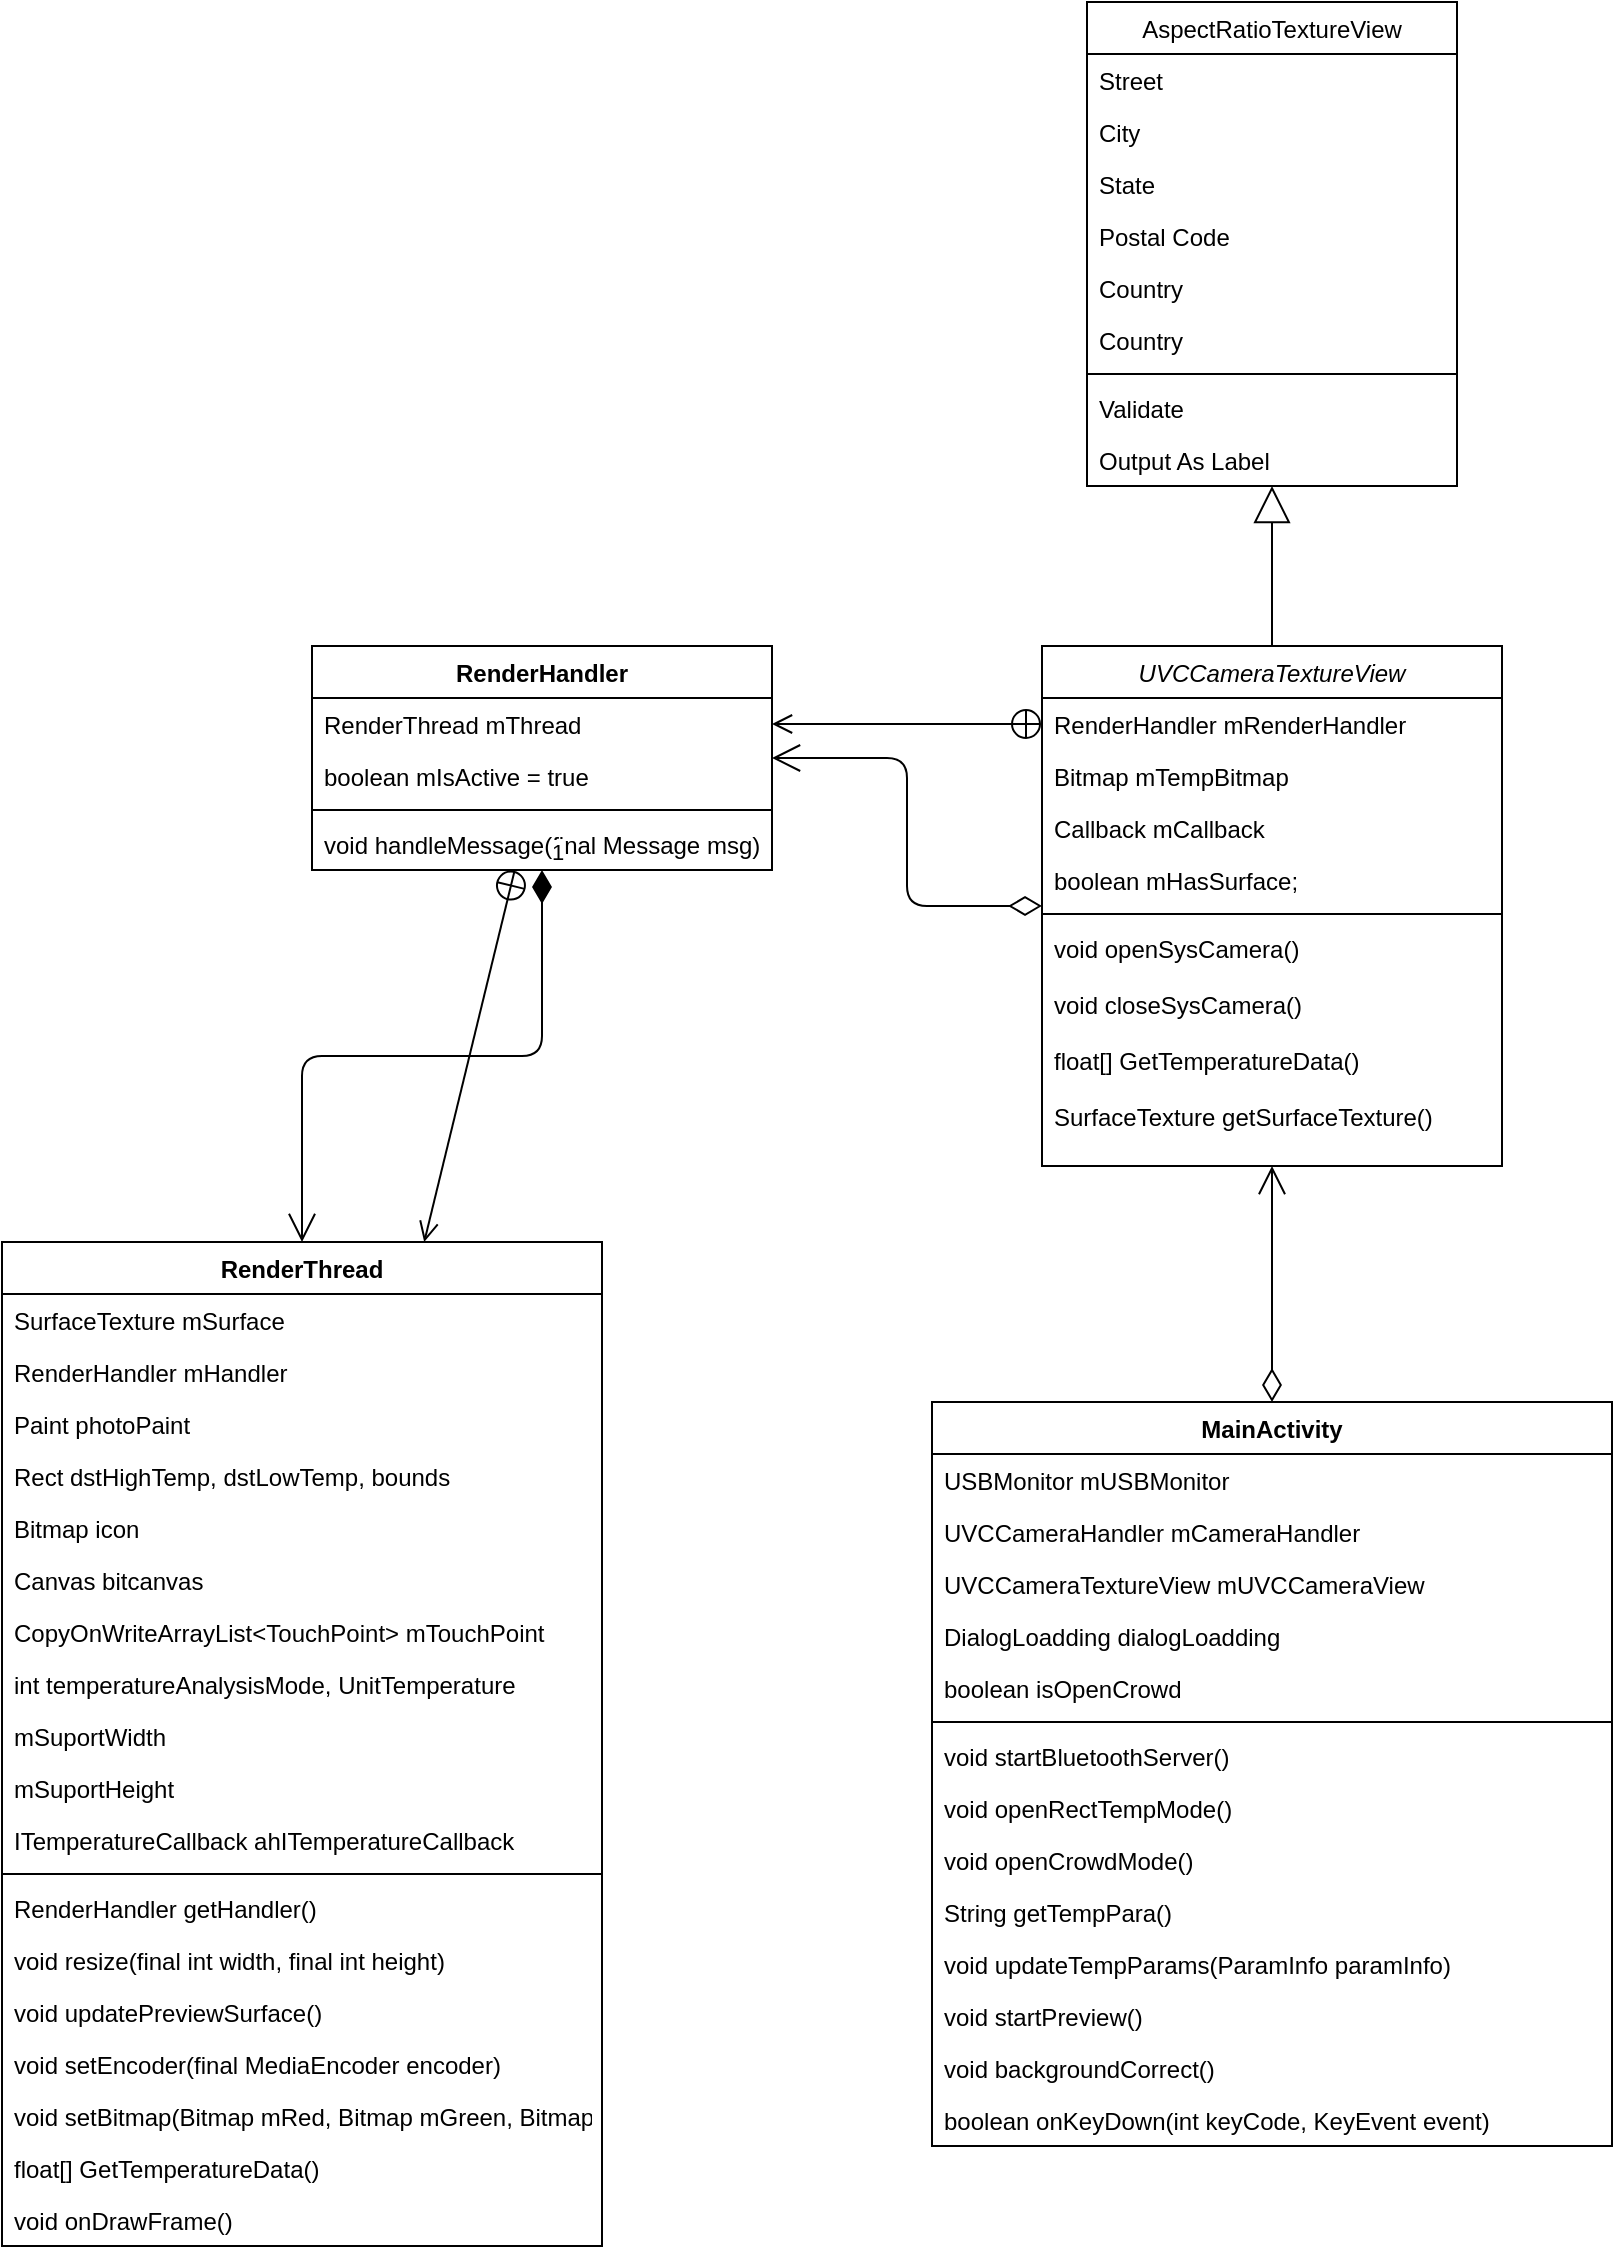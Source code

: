 <mxfile version="13.10.4" type="github">
  <diagram id="C5RBs43oDa-KdzZeNtuy" name="Page-1">
    <mxGraphModel dx="1865" dy="1744" grid="1" gridSize="10" guides="1" tooltips="1" connect="1" arrows="1" fold="1" page="1" pageScale="1" pageWidth="827" pageHeight="1169" math="0" shadow="0">
      <root>
        <mxCell id="WIyWlLk6GJQsqaUBKTNV-0" />
        <mxCell id="WIyWlLk6GJQsqaUBKTNV-1" parent="WIyWlLk6GJQsqaUBKTNV-0" />
        <object label="UVCCameraTextureView" id="zkfFHV4jXpPFQw0GAbJ--0">
          <mxCell style="swimlane;fontStyle=2;align=center;verticalAlign=top;childLayout=stackLayout;horizontal=1;startSize=26;horizontalStack=0;resizeParent=1;resizeLast=0;collapsible=1;marginBottom=0;rounded=0;shadow=0;strokeWidth=1;" parent="WIyWlLk6GJQsqaUBKTNV-1" vertex="1">
            <mxGeometry x="265" y="-18" width="230" height="260" as="geometry">
              <mxRectangle x="220" y="120" width="160" height="26" as="alternateBounds" />
            </mxGeometry>
          </mxCell>
        </object>
        <mxCell id="zkfFHV4jXpPFQw0GAbJ--1" value="RenderHandler mRenderHandler " style="text;align=left;verticalAlign=top;spacingLeft=4;spacingRight=4;overflow=hidden;rotatable=0;points=[[0,0.5],[1,0.5]];portConstraint=eastwest;" parent="zkfFHV4jXpPFQw0GAbJ--0" vertex="1">
          <mxGeometry y="26" width="230" height="26" as="geometry" />
        </mxCell>
        <mxCell id="zkfFHV4jXpPFQw0GAbJ--2" value="Bitmap mTempBitmap" style="text;align=left;verticalAlign=top;spacingLeft=4;spacingRight=4;overflow=hidden;rotatable=0;points=[[0,0.5],[1,0.5]];portConstraint=eastwest;rounded=0;shadow=0;html=0;" parent="zkfFHV4jXpPFQw0GAbJ--0" vertex="1">
          <mxGeometry y="52" width="230" height="26" as="geometry" />
        </mxCell>
        <mxCell id="dIjGZ2jpN6Kq4nbx28vM-1" value="Callback mCallback" style="text;align=left;verticalAlign=top;spacingLeft=4;spacingRight=4;overflow=hidden;rotatable=0;points=[[0,0.5],[1,0.5]];portConstraint=eastwest;rounded=0;shadow=0;html=0;" parent="zkfFHV4jXpPFQw0GAbJ--0" vertex="1">
          <mxGeometry y="78" width="230" height="26" as="geometry" />
        </mxCell>
        <mxCell id="dIjGZ2jpN6Kq4nbx28vM-2" value="boolean mHasSurface;" style="text;align=left;verticalAlign=top;spacingLeft=4;spacingRight=4;overflow=hidden;rotatable=0;points=[[0,0.5],[1,0.5]];portConstraint=eastwest;rounded=0;shadow=0;html=0;" parent="zkfFHV4jXpPFQw0GAbJ--0" vertex="1">
          <mxGeometry y="104" width="230" height="26" as="geometry" />
        </mxCell>
        <mxCell id="zkfFHV4jXpPFQw0GAbJ--4" value="" style="line;html=1;strokeWidth=1;align=left;verticalAlign=middle;spacingTop=-1;spacingLeft=3;spacingRight=3;rotatable=0;labelPosition=right;points=[];portConstraint=eastwest;" parent="zkfFHV4jXpPFQw0GAbJ--0" vertex="1">
          <mxGeometry y="130" width="230" height="8" as="geometry" />
        </mxCell>
        <mxCell id="zkfFHV4jXpPFQw0GAbJ--5" value="void openSysCamera()" style="text;align=left;verticalAlign=top;spacingLeft=4;spacingRight=4;overflow=hidden;rotatable=0;points=[[0,0.5],[1,0.5]];portConstraint=eastwest;" parent="zkfFHV4jXpPFQw0GAbJ--0" vertex="1">
          <mxGeometry y="138" width="230" height="28" as="geometry" />
        </mxCell>
        <mxCell id="dIjGZ2jpN6Kq4nbx28vM-3" value="void closeSysCamera()" style="text;align=left;verticalAlign=top;spacingLeft=4;spacingRight=4;overflow=hidden;rotatable=0;points=[[0,0.5],[1,0.5]];portConstraint=eastwest;" parent="zkfFHV4jXpPFQw0GAbJ--0" vertex="1">
          <mxGeometry y="166" width="230" height="28" as="geometry" />
        </mxCell>
        <mxCell id="dIjGZ2jpN6Kq4nbx28vM-57" value="float[] GetTemperatureData()" style="text;align=left;verticalAlign=top;spacingLeft=4;spacingRight=4;overflow=hidden;rotatable=0;points=[[0,0.5],[1,0.5]];portConstraint=eastwest;" parent="zkfFHV4jXpPFQw0GAbJ--0" vertex="1">
          <mxGeometry y="194" width="230" height="28" as="geometry" />
        </mxCell>
        <mxCell id="dIjGZ2jpN6Kq4nbx28vM-58" value="SurfaceTexture getSurfaceTexture()" style="text;align=left;verticalAlign=top;spacingLeft=4;spacingRight=4;overflow=hidden;rotatable=0;points=[[0,0.5],[1,0.5]];portConstraint=eastwest;" parent="zkfFHV4jXpPFQw0GAbJ--0" vertex="1">
          <mxGeometry y="222" width="230" height="28" as="geometry" />
        </mxCell>
        <mxCell id="zkfFHV4jXpPFQw0GAbJ--17" value="AspectRatioTextureView" style="swimlane;fontStyle=0;align=center;verticalAlign=top;childLayout=stackLayout;horizontal=1;startSize=26;horizontalStack=0;resizeParent=1;resizeLast=0;collapsible=1;marginBottom=0;rounded=0;shadow=0;strokeWidth=1;" parent="WIyWlLk6GJQsqaUBKTNV-1" vertex="1">
          <mxGeometry x="287.5" y="-340" width="185" height="242" as="geometry">
            <mxRectangle x="550" y="140" width="160" height="26" as="alternateBounds" />
          </mxGeometry>
        </mxCell>
        <mxCell id="zkfFHV4jXpPFQw0GAbJ--18" value="Street" style="text;align=left;verticalAlign=top;spacingLeft=4;spacingRight=4;overflow=hidden;rotatable=0;points=[[0,0.5],[1,0.5]];portConstraint=eastwest;" parent="zkfFHV4jXpPFQw0GAbJ--17" vertex="1">
          <mxGeometry y="26" width="185" height="26" as="geometry" />
        </mxCell>
        <mxCell id="zkfFHV4jXpPFQw0GAbJ--19" value="City" style="text;align=left;verticalAlign=top;spacingLeft=4;spacingRight=4;overflow=hidden;rotatable=0;points=[[0,0.5],[1,0.5]];portConstraint=eastwest;rounded=0;shadow=0;html=0;" parent="zkfFHV4jXpPFQw0GAbJ--17" vertex="1">
          <mxGeometry y="52" width="185" height="26" as="geometry" />
        </mxCell>
        <mxCell id="zkfFHV4jXpPFQw0GAbJ--20" value="State" style="text;align=left;verticalAlign=top;spacingLeft=4;spacingRight=4;overflow=hidden;rotatable=0;points=[[0,0.5],[1,0.5]];portConstraint=eastwest;rounded=0;shadow=0;html=0;" parent="zkfFHV4jXpPFQw0GAbJ--17" vertex="1">
          <mxGeometry y="78" width="185" height="26" as="geometry" />
        </mxCell>
        <mxCell id="zkfFHV4jXpPFQw0GAbJ--21" value="Postal Code" style="text;align=left;verticalAlign=top;spacingLeft=4;spacingRight=4;overflow=hidden;rotatable=0;points=[[0,0.5],[1,0.5]];portConstraint=eastwest;rounded=0;shadow=0;html=0;" parent="zkfFHV4jXpPFQw0GAbJ--17" vertex="1">
          <mxGeometry y="104" width="185" height="26" as="geometry" />
        </mxCell>
        <mxCell id="zkfFHV4jXpPFQw0GAbJ--22" value="Country" style="text;align=left;verticalAlign=top;spacingLeft=4;spacingRight=4;overflow=hidden;rotatable=0;points=[[0,0.5],[1,0.5]];portConstraint=eastwest;rounded=0;shadow=0;html=0;" parent="zkfFHV4jXpPFQw0GAbJ--17" vertex="1">
          <mxGeometry y="130" width="185" height="26" as="geometry" />
        </mxCell>
        <mxCell id="dIjGZ2jpN6Kq4nbx28vM-0" value="Country" style="text;align=left;verticalAlign=top;spacingLeft=4;spacingRight=4;overflow=hidden;rotatable=0;points=[[0,0.5],[1,0.5]];portConstraint=eastwest;rounded=0;shadow=0;html=0;" parent="zkfFHV4jXpPFQw0GAbJ--17" vertex="1">
          <mxGeometry y="156" width="185" height="26" as="geometry" />
        </mxCell>
        <mxCell id="zkfFHV4jXpPFQw0GAbJ--23" value="" style="line;html=1;strokeWidth=1;align=left;verticalAlign=middle;spacingTop=-1;spacingLeft=3;spacingRight=3;rotatable=0;labelPosition=right;points=[];portConstraint=eastwest;" parent="zkfFHV4jXpPFQw0GAbJ--17" vertex="1">
          <mxGeometry y="182" width="185" height="8" as="geometry" />
        </mxCell>
        <mxCell id="zkfFHV4jXpPFQw0GAbJ--24" value="Validate" style="text;align=left;verticalAlign=top;spacingLeft=4;spacingRight=4;overflow=hidden;rotatable=0;points=[[0,0.5],[1,0.5]];portConstraint=eastwest;" parent="zkfFHV4jXpPFQw0GAbJ--17" vertex="1">
          <mxGeometry y="190" width="185" height="26" as="geometry" />
        </mxCell>
        <mxCell id="zkfFHV4jXpPFQw0GAbJ--25" value="Output As Label" style="text;align=left;verticalAlign=top;spacingLeft=4;spacingRight=4;overflow=hidden;rotatable=0;points=[[0,0.5],[1,0.5]];portConstraint=eastwest;" parent="zkfFHV4jXpPFQw0GAbJ--17" vertex="1">
          <mxGeometry y="216" width="185" height="26" as="geometry" />
        </mxCell>
        <mxCell id="dIjGZ2jpN6Kq4nbx28vM-8" value="" style="endArrow=block;endSize=16;endFill=0;html=1;exitX=0.5;exitY=0;exitDx=0;exitDy=0;" parent="WIyWlLk6GJQsqaUBKTNV-1" source="zkfFHV4jXpPFQw0GAbJ--0" target="zkfFHV4jXpPFQw0GAbJ--25" edge="1">
          <mxGeometry width="160" relative="1" as="geometry">
            <mxPoint x="232.5" y="-60" as="sourcePoint" />
            <mxPoint x="398.5" y="-105" as="targetPoint" />
          </mxGeometry>
        </mxCell>
        <mxCell id="dIjGZ2jpN6Kq4nbx28vM-59" value="RenderHandler" style="swimlane;fontStyle=1;align=center;verticalAlign=top;childLayout=stackLayout;horizontal=1;startSize=26;horizontalStack=0;resizeParent=1;resizeParentMax=0;resizeLast=0;collapsible=1;marginBottom=0;rounded=0;sketch=0;" parent="WIyWlLk6GJQsqaUBKTNV-1" vertex="1">
          <mxGeometry x="-100" y="-18" width="230" height="112" as="geometry" />
        </mxCell>
        <mxCell id="dIjGZ2jpN6Kq4nbx28vM-60" value="RenderThread mThread" style="text;strokeColor=none;fillColor=none;align=left;verticalAlign=top;spacingLeft=4;spacingRight=4;overflow=hidden;rotatable=0;points=[[0,0.5],[1,0.5]];portConstraint=eastwest;" parent="dIjGZ2jpN6Kq4nbx28vM-59" vertex="1">
          <mxGeometry y="26" width="230" height="26" as="geometry" />
        </mxCell>
        <mxCell id="dIjGZ2jpN6Kq4nbx28vM-63" value="boolean mIsActive = true" style="text;strokeColor=none;fillColor=none;align=left;verticalAlign=top;spacingLeft=4;spacingRight=4;overflow=hidden;rotatable=0;points=[[0,0.5],[1,0.5]];portConstraint=eastwest;" parent="dIjGZ2jpN6Kq4nbx28vM-59" vertex="1">
          <mxGeometry y="52" width="230" height="26" as="geometry" />
        </mxCell>
        <mxCell id="dIjGZ2jpN6Kq4nbx28vM-61" value="" style="line;strokeWidth=1;fillColor=none;align=left;verticalAlign=middle;spacingTop=-1;spacingLeft=3;spacingRight=3;rotatable=0;labelPosition=right;points=[];portConstraint=eastwest;" parent="dIjGZ2jpN6Kq4nbx28vM-59" vertex="1">
          <mxGeometry y="78" width="230" height="8" as="geometry" />
        </mxCell>
        <mxCell id="dIjGZ2jpN6Kq4nbx28vM-62" value="void handleMessage(final Message msg)" style="text;strokeColor=none;fillColor=none;align=left;verticalAlign=top;spacingLeft=4;spacingRight=4;overflow=hidden;rotatable=0;points=[[0,0.5],[1,0.5]];portConstraint=eastwest;" parent="dIjGZ2jpN6Kq4nbx28vM-59" vertex="1">
          <mxGeometry y="86" width="230" height="26" as="geometry" />
        </mxCell>
        <mxCell id="dIjGZ2jpN6Kq4nbx28vM-66" value="RenderThread" style="swimlane;fontStyle=1;align=center;verticalAlign=top;childLayout=stackLayout;horizontal=1;startSize=26;horizontalStack=0;resizeParent=1;resizeParentMax=0;resizeLast=0;collapsible=1;marginBottom=0;rounded=0;sketch=0;" parent="WIyWlLk6GJQsqaUBKTNV-1" vertex="1">
          <mxGeometry x="-255" y="280" width="300" height="502" as="geometry" />
        </mxCell>
        <mxCell id="dIjGZ2jpN6Kq4nbx28vM-67" value="SurfaceTexture mSurface" style="text;strokeColor=none;fillColor=none;align=left;verticalAlign=top;spacingLeft=4;spacingRight=4;overflow=hidden;rotatable=0;points=[[0,0.5],[1,0.5]];portConstraint=eastwest;" parent="dIjGZ2jpN6Kq4nbx28vM-66" vertex="1">
          <mxGeometry y="26" width="300" height="26" as="geometry" />
        </mxCell>
        <mxCell id="dIjGZ2jpN6Kq4nbx28vM-70" value="RenderHandler mHandler" style="text;strokeColor=none;fillColor=none;align=left;verticalAlign=top;spacingLeft=4;spacingRight=4;overflow=hidden;rotatable=0;points=[[0,0.5],[1,0.5]];portConstraint=eastwest;" parent="dIjGZ2jpN6Kq4nbx28vM-66" vertex="1">
          <mxGeometry y="52" width="300" height="26" as="geometry" />
        </mxCell>
        <mxCell id="dIjGZ2jpN6Kq4nbx28vM-75" value="Paint photoPaint" style="text;strokeColor=none;fillColor=none;align=left;verticalAlign=top;spacingLeft=4;spacingRight=4;overflow=hidden;rotatable=0;points=[[0,0.5],[1,0.5]];portConstraint=eastwest;" parent="dIjGZ2jpN6Kq4nbx28vM-66" vertex="1">
          <mxGeometry y="78" width="300" height="26" as="geometry" />
        </mxCell>
        <mxCell id="dIjGZ2jpN6Kq4nbx28vM-76" value="Rect dstHighTemp, dstLowTemp, bounds" style="text;strokeColor=none;fillColor=none;align=left;verticalAlign=top;spacingLeft=4;spacingRight=4;overflow=hidden;rotatable=0;points=[[0,0.5],[1,0.5]];portConstraint=eastwest;" parent="dIjGZ2jpN6Kq4nbx28vM-66" vertex="1">
          <mxGeometry y="104" width="300" height="26" as="geometry" />
        </mxCell>
        <mxCell id="dIjGZ2jpN6Kq4nbx28vM-77" value="Bitmap icon" style="text;strokeColor=none;fillColor=none;align=left;verticalAlign=top;spacingLeft=4;spacingRight=4;overflow=hidden;rotatable=0;points=[[0,0.5],[1,0.5]];portConstraint=eastwest;" parent="dIjGZ2jpN6Kq4nbx28vM-66" vertex="1">
          <mxGeometry y="130" width="300" height="26" as="geometry" />
        </mxCell>
        <mxCell id="dIjGZ2jpN6Kq4nbx28vM-78" value="Canvas bitcanvas" style="text;strokeColor=none;fillColor=none;align=left;verticalAlign=top;spacingLeft=4;spacingRight=4;overflow=hidden;rotatable=0;points=[[0,0.5],[1,0.5]];portConstraint=eastwest;" parent="dIjGZ2jpN6Kq4nbx28vM-66" vertex="1">
          <mxGeometry y="156" width="300" height="26" as="geometry" />
        </mxCell>
        <mxCell id="dIjGZ2jpN6Kq4nbx28vM-79" value="CopyOnWriteArrayList&lt;TouchPoint&gt; mTouchPoint" style="text;strokeColor=none;fillColor=none;align=left;verticalAlign=top;spacingLeft=4;spacingRight=4;overflow=hidden;rotatable=0;points=[[0,0.5],[1,0.5]];portConstraint=eastwest;" parent="dIjGZ2jpN6Kq4nbx28vM-66" vertex="1">
          <mxGeometry y="182" width="300" height="26" as="geometry" />
        </mxCell>
        <mxCell id="dIjGZ2jpN6Kq4nbx28vM-80" value="int temperatureAnalysisMode, UnitTemperature" style="text;strokeColor=none;fillColor=none;align=left;verticalAlign=top;spacingLeft=4;spacingRight=4;overflow=hidden;rotatable=0;points=[[0,0.5],[1,0.5]];portConstraint=eastwest;" parent="dIjGZ2jpN6Kq4nbx28vM-66" vertex="1">
          <mxGeometry y="208" width="300" height="26" as="geometry" />
        </mxCell>
        <mxCell id="dIjGZ2jpN6Kq4nbx28vM-83" value="mSuportWidth" style="text;strokeColor=none;fillColor=none;align=left;verticalAlign=top;spacingLeft=4;spacingRight=4;overflow=hidden;rotatable=0;points=[[0,0.5],[1,0.5]];portConstraint=eastwest;" parent="dIjGZ2jpN6Kq4nbx28vM-66" vertex="1">
          <mxGeometry y="234" width="300" height="26" as="geometry" />
        </mxCell>
        <mxCell id="dIjGZ2jpN6Kq4nbx28vM-84" value="mSuportHeight" style="text;strokeColor=none;fillColor=none;align=left;verticalAlign=top;spacingLeft=4;spacingRight=4;overflow=hidden;rotatable=0;points=[[0,0.5],[1,0.5]];portConstraint=eastwest;" parent="dIjGZ2jpN6Kq4nbx28vM-66" vertex="1">
          <mxGeometry y="260" width="300" height="26" as="geometry" />
        </mxCell>
        <mxCell id="dIjGZ2jpN6Kq4nbx28vM-85" value="ITemperatureCallback ahITemperatureCallback" style="text;strokeColor=none;fillColor=none;align=left;verticalAlign=top;spacingLeft=4;spacingRight=4;overflow=hidden;rotatable=0;points=[[0,0.5],[1,0.5]];portConstraint=eastwest;" parent="dIjGZ2jpN6Kq4nbx28vM-66" vertex="1">
          <mxGeometry y="286" width="300" height="26" as="geometry" />
        </mxCell>
        <mxCell id="dIjGZ2jpN6Kq4nbx28vM-68" value="" style="line;strokeWidth=1;fillColor=none;align=left;verticalAlign=middle;spacingTop=-1;spacingLeft=3;spacingRight=3;rotatable=0;labelPosition=right;points=[];portConstraint=eastwest;" parent="dIjGZ2jpN6Kq4nbx28vM-66" vertex="1">
          <mxGeometry y="312" width="300" height="8" as="geometry" />
        </mxCell>
        <mxCell id="dIjGZ2jpN6Kq4nbx28vM-69" value="RenderHandler getHandler()" style="text;strokeColor=none;fillColor=none;align=left;verticalAlign=top;spacingLeft=4;spacingRight=4;overflow=hidden;rotatable=0;points=[[0,0.5],[1,0.5]];portConstraint=eastwest;" parent="dIjGZ2jpN6Kq4nbx28vM-66" vertex="1">
          <mxGeometry y="320" width="300" height="26" as="geometry" />
        </mxCell>
        <mxCell id="dIjGZ2jpN6Kq4nbx28vM-72" value="void resize(final int width, final int height)" style="text;strokeColor=none;fillColor=none;align=left;verticalAlign=top;spacingLeft=4;spacingRight=4;overflow=hidden;rotatable=0;points=[[0,0.5],[1,0.5]];portConstraint=eastwest;" parent="dIjGZ2jpN6Kq4nbx28vM-66" vertex="1">
          <mxGeometry y="346" width="300" height="26" as="geometry" />
        </mxCell>
        <mxCell id="dIjGZ2jpN6Kq4nbx28vM-73" value="void updatePreviewSurface()" style="text;strokeColor=none;fillColor=none;align=left;verticalAlign=top;spacingLeft=4;spacingRight=4;overflow=hidden;rotatable=0;points=[[0,0.5],[1,0.5]];portConstraint=eastwest;" parent="dIjGZ2jpN6Kq4nbx28vM-66" vertex="1">
          <mxGeometry y="372" width="300" height="26" as="geometry" />
        </mxCell>
        <mxCell id="dIjGZ2jpN6Kq4nbx28vM-74" value="void setEncoder(final MediaEncoder encoder)" style="text;strokeColor=none;fillColor=none;align=left;verticalAlign=top;spacingLeft=4;spacingRight=4;overflow=hidden;rotatable=0;points=[[0,0.5],[1,0.5]];portConstraint=eastwest;" parent="dIjGZ2jpN6Kq4nbx28vM-66" vertex="1">
          <mxGeometry y="398" width="300" height="26" as="geometry" />
        </mxCell>
        <mxCell id="dIjGZ2jpN6Kq4nbx28vM-81" value="void setBitmap(Bitmap mRed, Bitmap mGreen, Bitmap mBlue, Bitmap mYellow, Bitmap mLogo,Bitmap mCursorWhiteCenter)" style="text;strokeColor=none;fillColor=none;align=left;verticalAlign=top;spacingLeft=4;spacingRight=4;overflow=hidden;rotatable=0;points=[[0,0.5],[1,0.5]];portConstraint=eastwest;" parent="dIjGZ2jpN6Kq4nbx28vM-66" vertex="1">
          <mxGeometry y="424" width="300" height="26" as="geometry" />
        </mxCell>
        <mxCell id="dIjGZ2jpN6Kq4nbx28vM-82" value="float[] GetTemperatureData()" style="text;strokeColor=none;fillColor=none;align=left;verticalAlign=top;spacingLeft=4;spacingRight=4;overflow=hidden;rotatable=0;points=[[0,0.5],[1,0.5]];portConstraint=eastwest;" parent="dIjGZ2jpN6Kq4nbx28vM-66" vertex="1">
          <mxGeometry y="450" width="300" height="26" as="geometry" />
        </mxCell>
        <mxCell id="dIjGZ2jpN6Kq4nbx28vM-86" value="void onDrawFrame()" style="text;strokeColor=none;fillColor=none;align=left;verticalAlign=top;spacingLeft=4;spacingRight=4;overflow=hidden;rotatable=0;points=[[0,0.5],[1,0.5]];portConstraint=eastwest;" parent="dIjGZ2jpN6Kq4nbx28vM-66" vertex="1">
          <mxGeometry y="476" width="300" height="26" as="geometry" />
        </mxCell>
        <mxCell id="dIjGZ2jpN6Kq4nbx28vM-87" value="" style="endArrow=open;startArrow=circlePlus;endFill=0;startFill=0;endSize=8;html=1;entryX=1;entryY=0.5;entryDx=0;entryDy=0;exitX=0;exitY=0.5;exitDx=0;exitDy=0;" parent="WIyWlLk6GJQsqaUBKTNV-1" source="zkfFHV4jXpPFQw0GAbJ--1" target="dIjGZ2jpN6Kq4nbx28vM-60" edge="1">
          <mxGeometry width="160" relative="1" as="geometry">
            <mxPoint x="220" y="110" as="sourcePoint" />
            <mxPoint x="380" y="110" as="targetPoint" />
          </mxGeometry>
        </mxCell>
        <mxCell id="dIjGZ2jpN6Kq4nbx28vM-88" value="" style="endArrow=open;startArrow=circlePlus;endFill=0;startFill=0;endSize=8;html=1;" parent="WIyWlLk6GJQsqaUBKTNV-1" source="dIjGZ2jpN6Kq4nbx28vM-59" target="dIjGZ2jpN6Kq4nbx28vM-66" edge="1">
          <mxGeometry width="160" relative="1" as="geometry">
            <mxPoint x="-410" y="120" as="sourcePoint" />
            <mxPoint x="-250" y="120" as="targetPoint" />
          </mxGeometry>
        </mxCell>
        <mxCell id="dIjGZ2jpN6Kq4nbx28vM-89" value="1" style="endArrow=open;html=1;endSize=12;startArrow=diamondThin;startSize=14;startFill=1;edgeStyle=orthogonalEdgeStyle;align=left;verticalAlign=bottom;" parent="WIyWlLk6GJQsqaUBKTNV-1" source="dIjGZ2jpN6Kq4nbx28vM-59" target="dIjGZ2jpN6Kq4nbx28vM-66" edge="1">
          <mxGeometry x="-1" y="3" relative="1" as="geometry">
            <mxPoint x="-240" y="130" as="sourcePoint" />
            <mxPoint x="-80" y="130" as="targetPoint" />
          </mxGeometry>
        </mxCell>
        <mxCell id="dIjGZ2jpN6Kq4nbx28vM-90" value="" style="endArrow=open;html=1;endSize=12;startArrow=diamondThin;startSize=14;startFill=0;edgeStyle=orthogonalEdgeStyle;align=left;verticalAlign=bottom;" parent="WIyWlLk6GJQsqaUBKTNV-1" source="zkfFHV4jXpPFQw0GAbJ--0" target="dIjGZ2jpN6Kq4nbx28vM-59" edge="1">
          <mxGeometry x="-1" y="3" relative="1" as="geometry">
            <mxPoint x="100" y="240" as="sourcePoint" />
            <mxPoint x="260" y="240" as="targetPoint" />
          </mxGeometry>
        </mxCell>
        <mxCell id="uidtyCZk79j_DWBroHbz-0" value="MainActivity" style="swimlane;fontStyle=1;align=center;verticalAlign=top;childLayout=stackLayout;horizontal=1;startSize=26;horizontalStack=0;resizeParent=1;resizeParentMax=0;resizeLast=0;collapsible=1;marginBottom=0;" vertex="1" parent="WIyWlLk6GJQsqaUBKTNV-1">
          <mxGeometry x="210" y="360" width="340" height="372" as="geometry" />
        </mxCell>
        <mxCell id="uidtyCZk79j_DWBroHbz-1" value="USBMonitor mUSBMonitor" style="text;strokeColor=none;fillColor=none;align=left;verticalAlign=top;spacingLeft=4;spacingRight=4;overflow=hidden;rotatable=0;points=[[0,0.5],[1,0.5]];portConstraint=eastwest;" vertex="1" parent="uidtyCZk79j_DWBroHbz-0">
          <mxGeometry y="26" width="340" height="26" as="geometry" />
        </mxCell>
        <mxCell id="uidtyCZk79j_DWBroHbz-2" value="UVCCameraHandler mCameraHandler" style="text;strokeColor=none;fillColor=none;align=left;verticalAlign=top;spacingLeft=4;spacingRight=4;overflow=hidden;rotatable=0;points=[[0,0.5],[1,0.5]];portConstraint=eastwest;" vertex="1" parent="uidtyCZk79j_DWBroHbz-0">
          <mxGeometry y="52" width="340" height="26" as="geometry" />
        </mxCell>
        <mxCell id="uidtyCZk79j_DWBroHbz-3" value="UVCCameraTextureView mUVCCameraView" style="text;strokeColor=none;fillColor=none;align=left;verticalAlign=top;spacingLeft=4;spacingRight=4;overflow=hidden;rotatable=0;points=[[0,0.5],[1,0.5]];portConstraint=eastwest;" vertex="1" parent="uidtyCZk79j_DWBroHbz-0">
          <mxGeometry y="78" width="340" height="26" as="geometry" />
        </mxCell>
        <mxCell id="uidtyCZk79j_DWBroHbz-4" value="DialogLoadding dialogLoadding" style="text;strokeColor=none;fillColor=none;align=left;verticalAlign=top;spacingLeft=4;spacingRight=4;overflow=hidden;rotatable=0;points=[[0,0.5],[1,0.5]];portConstraint=eastwest;" vertex="1" parent="uidtyCZk79j_DWBroHbz-0">
          <mxGeometry y="104" width="340" height="26" as="geometry" />
        </mxCell>
        <mxCell id="uidtyCZk79j_DWBroHbz-5" value="boolean isOpenCrowd" style="text;strokeColor=none;fillColor=none;align=left;verticalAlign=top;spacingLeft=4;spacingRight=4;overflow=hidden;rotatable=0;points=[[0,0.5],[1,0.5]];portConstraint=eastwest;" vertex="1" parent="uidtyCZk79j_DWBroHbz-0">
          <mxGeometry y="130" width="340" height="26" as="geometry" />
        </mxCell>
        <mxCell id="uidtyCZk79j_DWBroHbz-6" value="" style="line;strokeWidth=1;fillColor=none;align=left;verticalAlign=middle;spacingTop=-1;spacingLeft=3;spacingRight=3;rotatable=0;labelPosition=right;points=[];portConstraint=eastwest;" vertex="1" parent="uidtyCZk79j_DWBroHbz-0">
          <mxGeometry y="156" width="340" height="8" as="geometry" />
        </mxCell>
        <mxCell id="uidtyCZk79j_DWBroHbz-7" value="void startBluetoothServer()" style="text;strokeColor=none;fillColor=none;align=left;verticalAlign=top;spacingLeft=4;spacingRight=4;overflow=hidden;rotatable=0;points=[[0,0.5],[1,0.5]];portConstraint=eastwest;" vertex="1" parent="uidtyCZk79j_DWBroHbz-0">
          <mxGeometry y="164" width="340" height="26" as="geometry" />
        </mxCell>
        <mxCell id="uidtyCZk79j_DWBroHbz-8" value="void openRectTempMode()" style="text;strokeColor=none;fillColor=none;align=left;verticalAlign=top;spacingLeft=4;spacingRight=4;overflow=hidden;rotatable=0;points=[[0,0.5],[1,0.5]];portConstraint=eastwest;" vertex="1" parent="uidtyCZk79j_DWBroHbz-0">
          <mxGeometry y="190" width="340" height="26" as="geometry" />
        </mxCell>
        <mxCell id="uidtyCZk79j_DWBroHbz-9" value="void openCrowdMode()" style="text;strokeColor=none;fillColor=none;align=left;verticalAlign=top;spacingLeft=4;spacingRight=4;overflow=hidden;rotatable=0;points=[[0,0.5],[1,0.5]];portConstraint=eastwest;" vertex="1" parent="uidtyCZk79j_DWBroHbz-0">
          <mxGeometry y="216" width="340" height="26" as="geometry" />
        </mxCell>
        <mxCell id="uidtyCZk79j_DWBroHbz-10" value="String getTempPara()" style="text;strokeColor=none;fillColor=none;align=left;verticalAlign=top;spacingLeft=4;spacingRight=4;overflow=hidden;rotatable=0;points=[[0,0.5],[1,0.5]];portConstraint=eastwest;" vertex="1" parent="uidtyCZk79j_DWBroHbz-0">
          <mxGeometry y="242" width="340" height="26" as="geometry" />
        </mxCell>
        <mxCell id="uidtyCZk79j_DWBroHbz-11" value="void updateTempParams(ParamInfo paramInfo)" style="text;strokeColor=none;fillColor=none;align=left;verticalAlign=top;spacingLeft=4;spacingRight=4;overflow=hidden;rotatable=0;points=[[0,0.5],[1,0.5]];portConstraint=eastwest;" vertex="1" parent="uidtyCZk79j_DWBroHbz-0">
          <mxGeometry y="268" width="340" height="26" as="geometry" />
        </mxCell>
        <mxCell id="uidtyCZk79j_DWBroHbz-12" value="void startPreview()" style="text;strokeColor=none;fillColor=none;align=left;verticalAlign=top;spacingLeft=4;spacingRight=4;overflow=hidden;rotatable=0;points=[[0,0.5],[1,0.5]];portConstraint=eastwest;" vertex="1" parent="uidtyCZk79j_DWBroHbz-0">
          <mxGeometry y="294" width="340" height="26" as="geometry" />
        </mxCell>
        <mxCell id="uidtyCZk79j_DWBroHbz-13" value="void backgroundCorrect()" style="text;strokeColor=none;fillColor=none;align=left;verticalAlign=top;spacingLeft=4;spacingRight=4;overflow=hidden;rotatable=0;points=[[0,0.5],[1,0.5]];portConstraint=eastwest;" vertex="1" parent="uidtyCZk79j_DWBroHbz-0">
          <mxGeometry y="320" width="340" height="26" as="geometry" />
        </mxCell>
        <mxCell id="uidtyCZk79j_DWBroHbz-14" value="boolean onKeyDown(int keyCode, KeyEvent event)" style="text;strokeColor=none;fillColor=none;align=left;verticalAlign=top;spacingLeft=4;spacingRight=4;overflow=hidden;rotatable=0;points=[[0,0.5],[1,0.5]];portConstraint=eastwest;" vertex="1" parent="uidtyCZk79j_DWBroHbz-0">
          <mxGeometry y="346" width="340" height="26" as="geometry" />
        </mxCell>
        <mxCell id="uidtyCZk79j_DWBroHbz-15" value="" style="endArrow=open;html=1;endSize=12;startArrow=diamondThin;startSize=14;startFill=0;edgeStyle=orthogonalEdgeStyle;align=left;verticalAlign=bottom;" edge="1" parent="WIyWlLk6GJQsqaUBKTNV-1" source="uidtyCZk79j_DWBroHbz-0" target="zkfFHV4jXpPFQw0GAbJ--0">
          <mxGeometry x="-1" y="3" relative="1" as="geometry">
            <mxPoint x="100" y="290" as="sourcePoint" />
            <mxPoint x="200" y="250" as="targetPoint" />
          </mxGeometry>
        </mxCell>
      </root>
    </mxGraphModel>
  </diagram>
</mxfile>
